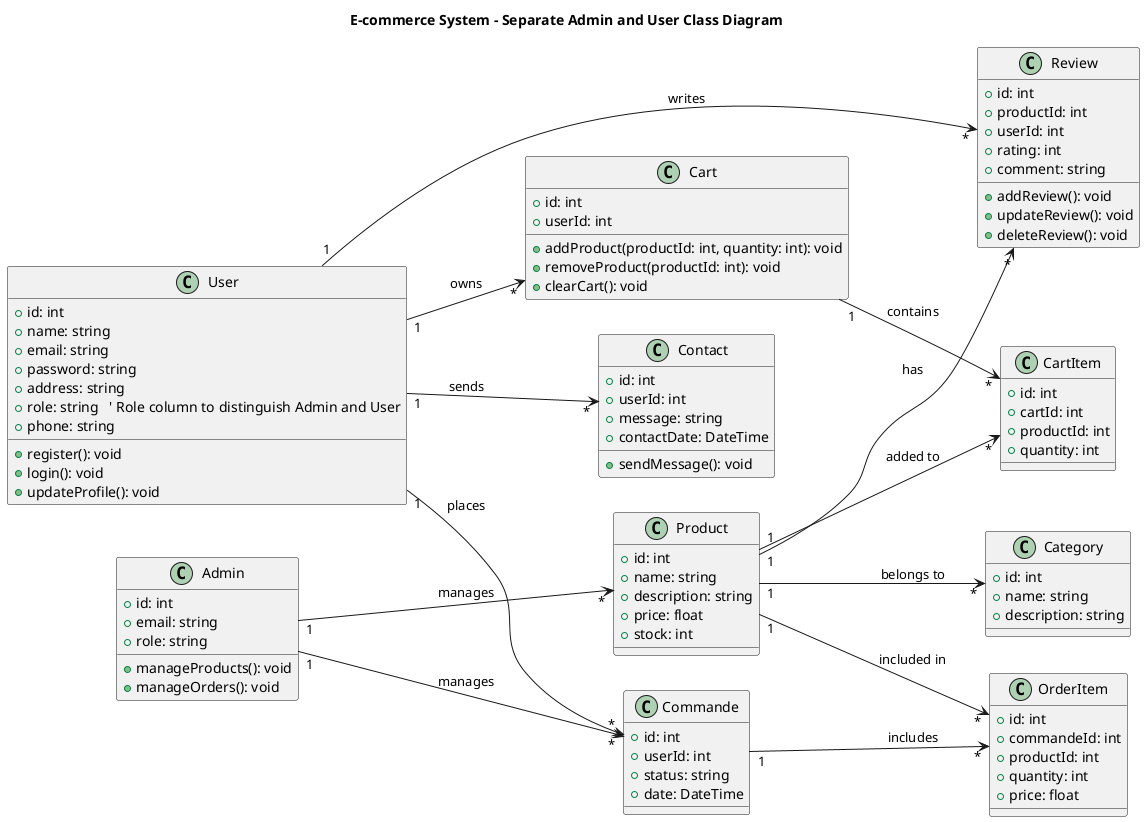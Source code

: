 @startuml
left to right direction

title E-commerce System - Separate Admin and User Class Diagram

' User Class
class User {
  +id: int
  +name: string
  +email: string
  +password: string
  +address: string
  +role: string   ' Role column to distinguish Admin and User
  +phone: string
  +register(): void
  +login(): void
  +updateProfile(): void
}

' Admin Class (inherits User)
class Admin {
  +id: int
  +email: string
  +role: string
  +manageProducts(): void
  +manageOrders(): void
}

' Product Class
class Product {
  +id: int
  +name: string
  +description: string
  +price: float
  +stock: int
}

' Category Class
class Category {
  +id: int
  +name: string
  +description: string
}

' Commande Class (Order)
class Commande {
  +id: int
  +userId: int
  +status: string
  +date: DateTime
}

' OrderItem Class (Items within Order)
class OrderItem {
  +id: int
  +commandeId: int
  +productId: int
  +quantity: int
  +price: float
}

' Cart Class
class Cart {
  +id: int
  +userId: int
  +addProduct(productId: int, quantity: int): void
  +removeProduct(productId: int): void
  +clearCart(): void
}

' CartItem Class (Items within Cart)
class CartItem {
  +id: int
  +cartId: int
  +productId: int
  +quantity: int
}

' Review Class (Product Review)
class Review {
  +id: int
  +productId: int
  +userId: int
  +rating: int
  +comment: string
  +addReview(): void
  +updateReview(): void
  +deleteReview(): void
}

' Contact Class (Messages)
class Contact {
  +id: int
  +userId: int
  +message: string
  +contactDate: DateTime
  +sendMessage(): void
}

' Relationships

' Admin manages Products and Orders
Admin "1" --> "*" Product : manages
Admin "1" --> "*" Commande : manages

' User places Orders, adds products to Cart, writes Reviews, and sends Contact messages
User "1" --> "*" Commande : places
User "1" --> "*" Cart : owns
User "1" --> "*" Review : writes
User "1" --> "*" Contact : sends

' Product belongs to Category, and has OrderItems, CartItems, and Reviews
Product "1" --> "*" OrderItem : included in
Product "1" --> "*" CartItem : added to
Product "1" --> "*" Review : has
Product "1" --> "*" Category : belongs to

' Commande includes OrderItems
Commande "1" --> "*" OrderItem : includes

' Cart contains CartItems
Cart "1" --> "*" CartItem : contains

@enduml


' @startuml
' left to right direction

' title E-commerce System - Merged Admin and User Class Diagram with Relationships

' ' User Class
' class User {
'   +id: int
'   +name: string
'   +email: string
'   +password: string
'   +address: string
'   +role:string
'   +phone: string
'   +register(): void
'   +login(): void
'   +updateProfile(): void
' }

' ' Admin Class (inherits User)
' class Admin {
' +id:int
' +email:email
' +role:role
' +..
' +...
' +...
' }

' ' Product Class
' class Product {
'   +id: int
'   +name: string
'   +description: string
'   +price: float
'   +stock: int
' }

' ' Category Class
' class Category {
'   +id: int
'   +name: string
'   +description: string
' }

' ' Commande Class (Order)
' class Commande {
'   +id: int
'   +userId: int
'   +status: string
'   +date: DateTime
' }

' ' OrderItem Class (Items within Order)
' class OrderItem {
'   +id: int
'   +commandeId: int
'   +productId: int
'   +quantity: int
'   +price: float
' }

' ' Cart Class
' class Cart {
'   +id: int
'   +userId: int
'   +addProduct(productId: int, quantity: int): void
'   +removeProduct(productId: int): void
'   +clearCart(): void
' }

' ' CartItem Class (Items within Cart)
' class CartItem {
'   +id: int
'   +cartId: int
'   +productId: int
'   +quantity: int
' }

' ' Review Class (Product Review)
' class Review {
'   +id: int
'   +productId: int
'   +userId: int
'   +rating: int
'   +comment: string
'   +addReview(): void
'   +updateReview(): void
'   +deleteReview(): void
' }

' ' Contact Class (Messages)
' class Contact {
'   +id: int
'   +userId: int
'   +message: string
'   +contactDate: DateTime
'   +sendMessage(): void
' }

' ' Relationships

' ' Admin manages Products and Orders
' Admin "1" --> "*" Product : manages
' Admin "1" --> "*" Commande : manages

' ' User places Orders, adds products to Cart, writes Reviews, and sends Contact messages
' User "1" --> "*" Commande : places
' User "1" --> "*" Cart : owns
' User "1" --> "*" Review : writes
' User "1" --> "*" Contact : sends

' ' Product belongs to Category, and has OrderItems, CartItems, and Reviews
' Product "1" --> "*" OrderItem : included in
' Product "1" --> "*" CartItem : added to
' Product "1" --> "*" Review : has
' Product "1" --> "*" Category : belongs to

' ' Commande includes OrderItems
' Commande "1" --> "*" OrderItem : includes

' ' Cart contains CartItems
' Cart "1" --> "*" CartItem : contains

' @enduml
